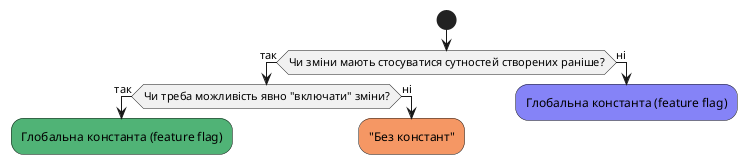 @startuml
start


if (Чи зміни мають стосуватися сутностей створених раніше?) then (так)

    if (Чи треба можливість явно "включати" зміни?) then (так)
        #50b376 :Глобальна константа (feature flag);

    else (ні)
        #f59764 :"Без констант";
    endif
else (ні)
    #8583f7 :Глобальна константа (feature flag);
endif

detach

@enduml
